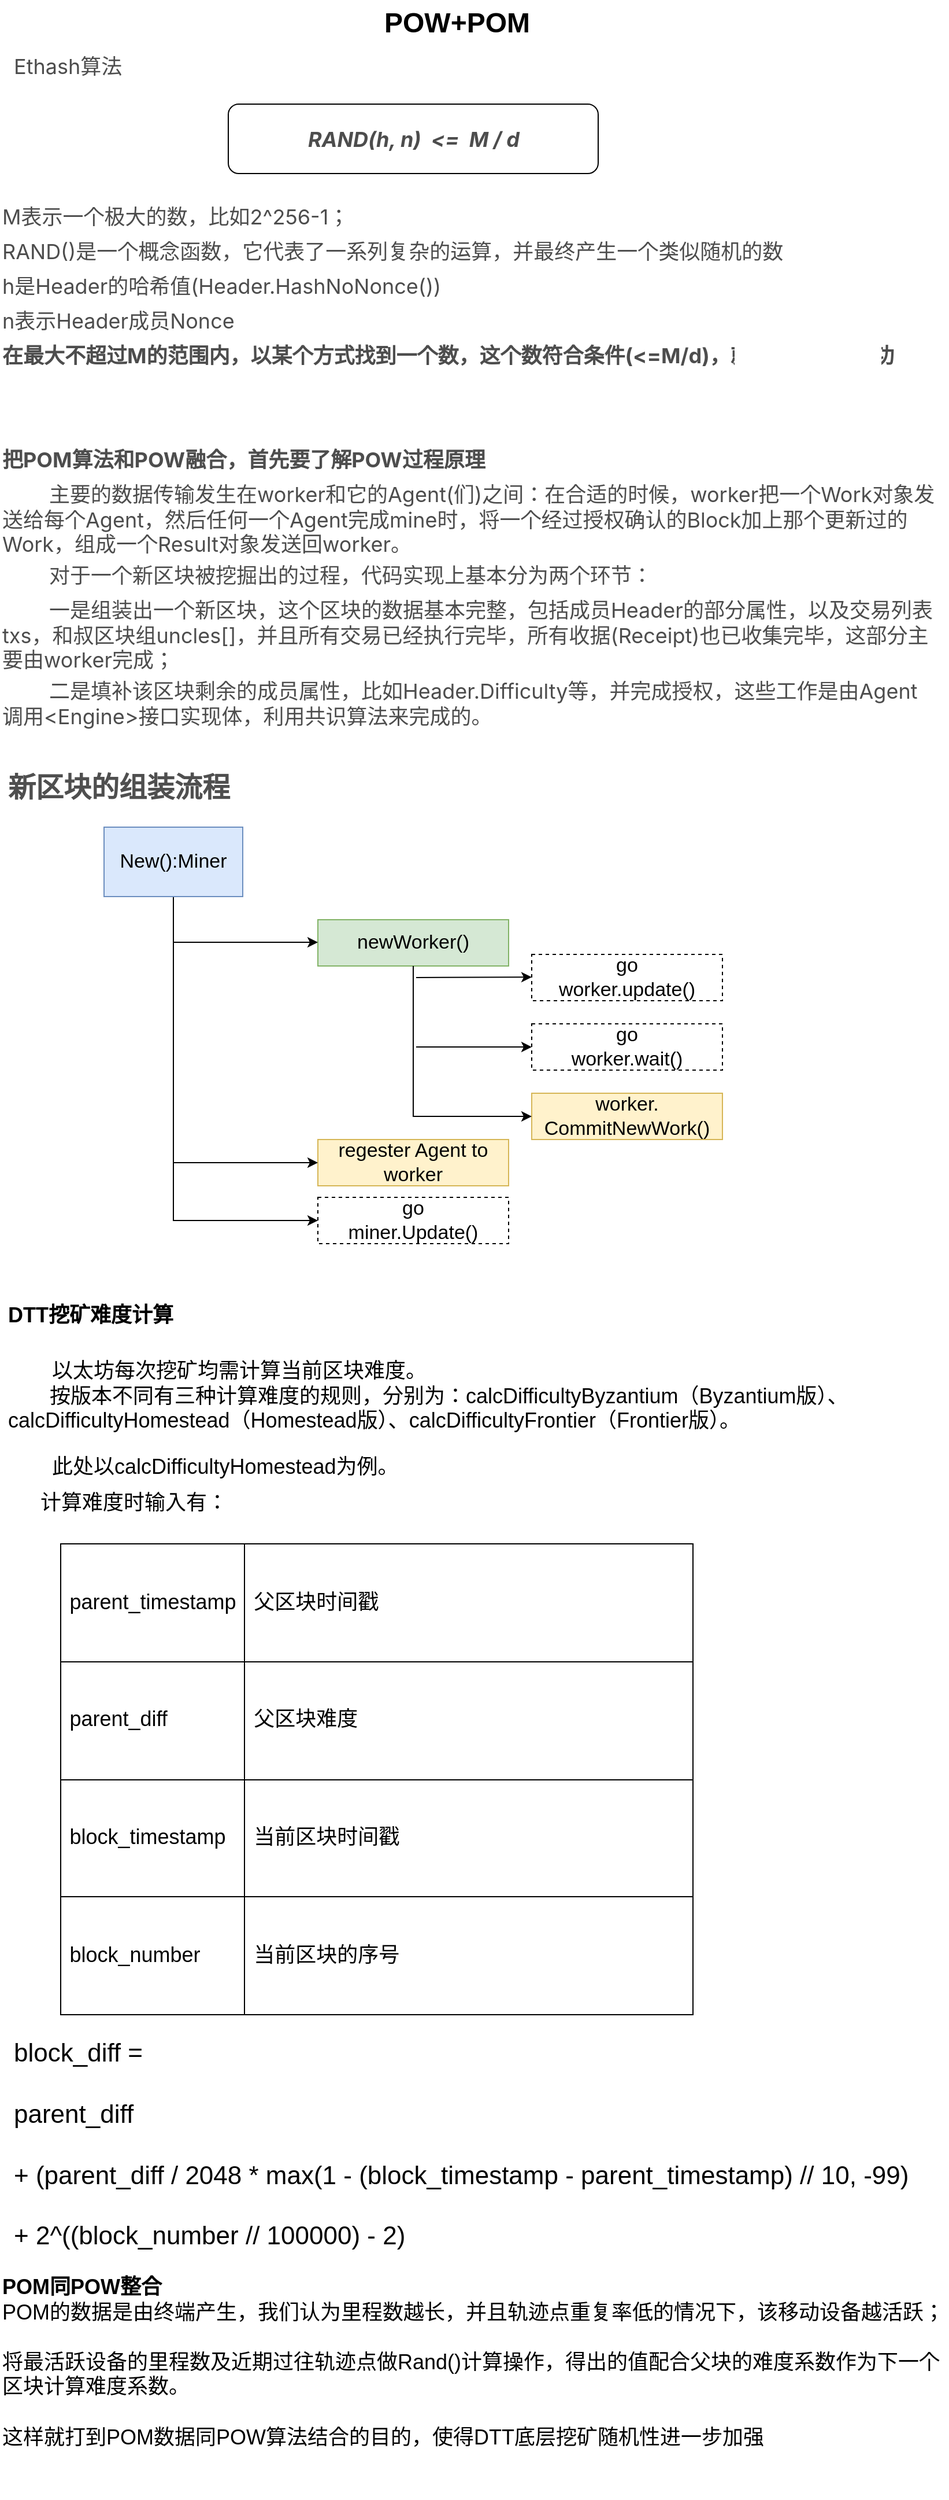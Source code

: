 <mxfile version="13.6.5" type="github">
  <diagram id="6I0OCvxSQrVGMHxT2VVA" name="Page-1">
    <mxGraphModel dx="1673" dy="839" grid="1" gridSize="10" guides="1" tooltips="1" connect="1" arrows="1" fold="1" page="1" pageScale="1" pageWidth="850" pageHeight="1100" math="0" shadow="0">
      <root>
        <mxCell id="0" />
        <mxCell id="1" parent="0" />
        <mxCell id="dKdSaXE48SgPbhcamS2K-63" value="POW+POM" style="text;strokeColor=none;fillColor=none;html=1;fontSize=24;fontStyle=1;verticalAlign=middle;align=center;" parent="1" vertex="1">
          <mxGeometry x="150" y="60" width="530" height="40" as="geometry" />
        </mxCell>
        <mxCell id="Ssi0FaVRhQvzBARQemNV-24" value="&lt;span style=&quot;box-sizing: border-box ; outline: 0px ; margin: 0px ; padding: 0px ; font-weight: 700 ; overflow-wrap: break-word ; color: rgb(77 , 77 , 77) ; font-family: &amp;#34;microsoft yahei&amp;#34; , &amp;#34;sf pro display&amp;#34; , &amp;#34;roboto&amp;#34; , &amp;#34;noto&amp;#34; , &amp;#34;arial&amp;#34; , &amp;#34;pingfang sc&amp;#34; , sans-serif ; font-size: 18px ; background-color: rgb(255 , 255 , 255)&quot;&gt;&lt;em style=&quot;box-sizing: border-box ; outline: 0px ; margin: 0px ; padding: 0px ; overflow-wrap: break-word&quot;&gt;RAND(h, n)&amp;nbsp; &amp;lt;=&amp;nbsp; M / d&lt;/em&gt;&lt;/span&gt;" style="rounded=1;whiteSpace=wrap;html=1;" parent="1" vertex="1">
          <mxGeometry x="217.5" y="150" width="320" height="60" as="geometry" />
        </mxCell>
        <mxCell id="Ssi0FaVRhQvzBARQemNV-25" value="&lt;span style=&quot;color: rgb(77, 77, 77); font-family: &amp;quot;microsoft yahei&amp;quot;, &amp;quot;sf pro display&amp;quot;, roboto, noto, arial, &amp;quot;pingfang sc&amp;quot;, sans-serif; font-size: 18px; font-style: normal; font-weight: 400; letter-spacing: normal; text-align: -webkit-left; text-indent: 0px; text-transform: none; word-spacing: 0px; background-color: rgb(255, 255, 255); display: inline; float: none;&quot;&gt;M表示一个极大的数，比如2^256-1；&lt;/span&gt;" style="text;whiteSpace=wrap;html=1;" parent="1" vertex="1">
          <mxGeometry x="20" y="230" width="330" height="30" as="geometry" />
        </mxCell>
        <mxCell id="Ssi0FaVRhQvzBARQemNV-26" value="&lt;span style=&quot;color: rgb(77 , 77 , 77) ; font-family: &amp;#34;microsoft yahei&amp;#34; , &amp;#34;sf pro display&amp;#34; , &amp;#34;roboto&amp;#34; , &amp;#34;noto&amp;#34; , &amp;#34;arial&amp;#34; , &amp;#34;pingfang sc&amp;#34; , sans-serif ; font-size: 18px ; font-style: normal ; letter-spacing: normal ; text-align: -webkit-left ; text-indent: 0px ; text-transform: none ; word-spacing: 0px ; background-color: rgb(255 , 255 , 255) ; display: inline ; float: none&quot;&gt;&lt;b&gt;把POM算法和POW融合，首先要了解POW过程原理&lt;/b&gt;&lt;/span&gt;" style="text;whiteSpace=wrap;html=1;" parent="1" vertex="1">
          <mxGeometry x="20" y="440" width="460" height="30" as="geometry" />
        </mxCell>
        <mxCell id="Ssi0FaVRhQvzBARQemNV-27" value="&lt;span style=&quot;color: rgb(77, 77, 77); font-family: &amp;quot;microsoft yahei&amp;quot;, &amp;quot;sf pro display&amp;quot;, roboto, noto, arial, &amp;quot;pingfang sc&amp;quot;, sans-serif; font-size: 18px; font-style: normal; font-weight: 400; letter-spacing: normal; text-align: -webkit-left; text-indent: 0px; text-transform: none; word-spacing: 0px; background-color: rgb(255, 255, 255); display: inline; float: none;&quot;&gt;RAND()是一个概念函数，它代表了一系列复杂的运算，并最终产生一个类似随机的数&lt;/span&gt;" style="text;whiteSpace=wrap;html=1;" parent="1" vertex="1">
          <mxGeometry x="20" y="260" width="750" height="50" as="geometry" />
        </mxCell>
        <mxCell id="Ssi0FaVRhQvzBARQemNV-28" value="&lt;span style=&quot;color: rgb(77, 77, 77); font-family: &amp;quot;microsoft yahei&amp;quot;, &amp;quot;sf pro display&amp;quot;, roboto, noto, arial, &amp;quot;pingfang sc&amp;quot;, sans-serif; font-size: 18px; font-style: normal; font-weight: 400; letter-spacing: normal; text-align: -webkit-left; text-indent: 0px; text-transform: none; word-spacing: 0px; background-color: rgb(255, 255, 255); display: inline; float: none;&quot;&gt;h是Header的哈希值(Header.HashNoNonce())&lt;/span&gt;" style="text;whiteSpace=wrap;html=1;" parent="1" vertex="1">
          <mxGeometry x="20" y="290" width="410" height="30" as="geometry" />
        </mxCell>
        <mxCell id="Ssi0FaVRhQvzBARQemNV-29" value="&lt;span style=&quot;color: rgb(77, 77, 77); font-family: &amp;quot;microsoft yahei&amp;quot;, &amp;quot;sf pro display&amp;quot;, roboto, noto, arial, &amp;quot;pingfang sc&amp;quot;, sans-serif; font-size: 18px; font-style: normal; font-weight: 400; letter-spacing: normal; text-align: -webkit-left; text-indent: 0px; text-transform: none; word-spacing: 0px; background-color: rgb(255, 255, 255); display: inline; float: none;&quot;&gt;n表示Header成员Nonce&lt;/span&gt;" style="text;whiteSpace=wrap;html=1;" parent="1" vertex="1">
          <mxGeometry x="20" y="320" width="230" height="30" as="geometry" />
        </mxCell>
        <mxCell id="Ssi0FaVRhQvzBARQemNV-30" value="&lt;span style=&quot;color: rgb(77 , 77 , 77) ; font-family: &amp;#34;microsoft yahei&amp;#34; , &amp;#34;sf pro display&amp;#34; , &amp;#34;roboto&amp;#34; , &amp;#34;noto&amp;#34; , &amp;#34;arial&amp;#34; , &amp;#34;pingfang sc&amp;#34; , sans-serif ; font-size: 18px ; font-style: normal ; letter-spacing: normal ; text-align: -webkit-left ; text-indent: 0px ; text-transform: none ; word-spacing: 0px ; background-color: rgb(255 , 255 , 255) ; display: inline ; float: none&quot;&gt;&lt;b&gt;在最大不超过M的范围内，以某个方式找到一个数，这个数符合条件(&amp;lt;=M/d)，就认为Seal()成功&lt;/b&gt;&lt;/span&gt;" style="text;whiteSpace=wrap;html=1;" parent="1" vertex="1">
          <mxGeometry x="20" y="350" width="810" height="30" as="geometry" />
        </mxCell>
        <mxCell id="Ssi0FaVRhQvzBARQemNV-31" value="&lt;span style=&quot;color: rgb(77, 77, 77); font-family: &amp;quot;microsoft yahei&amp;quot;, &amp;quot;sf pro display&amp;quot;, roboto, noto, arial, &amp;quot;pingfang sc&amp;quot;, sans-serif; font-size: 18px; font-style: normal; font-weight: 400; letter-spacing: normal; text-indent: 0px; text-transform: none; word-spacing: 0px; background-color: rgb(255, 255, 255); display: inline; float: none;&quot;&gt;Ethash算法&lt;/span&gt;" style="text;whiteSpace=wrap;html=1;" parent="1" vertex="1">
          <mxGeometry x="30" y="100" width="120" height="30" as="geometry" />
        </mxCell>
        <mxCell id="naCmm93XrFvzdD8Qjq0J-13" style="edgeStyle=orthogonalEdgeStyle;rounded=0;orthogonalLoop=1;jettySize=auto;html=1;exitX=0.5;exitY=1;exitDx=0;exitDy=0;entryX=0;entryY=0.5;entryDx=0;entryDy=0;" edge="1" parent="1" source="naCmm93XrFvzdD8Qjq0J-3" target="naCmm93XrFvzdD8Qjq0J-16">
          <mxGeometry relative="1" as="geometry">
            <mxPoint x="294.04" y="1205.98" as="targetPoint" />
          </mxGeometry>
        </mxCell>
        <mxCell id="naCmm93XrFvzdD8Qjq0J-3" value="&lt;font style=&quot;font-size: 17px&quot;&gt;New():Miner&lt;/font&gt;" style="rounded=0;whiteSpace=wrap;html=1;fillColor=#dae8fc;strokeColor=#6c8ebf;" vertex="1" parent="1">
          <mxGeometry x="110" y="775" width="120" height="60" as="geometry" />
        </mxCell>
        <mxCell id="naCmm93XrFvzdD8Qjq0J-8" value="&lt;font style=&quot;font-size: 17px&quot;&gt;newWorker()&lt;/font&gt;" style="rounded=0;whiteSpace=wrap;html=1;fillColor=#d5e8d4;strokeColor=#82b366;" vertex="1" parent="1">
          <mxGeometry x="295" y="855" width="165" height="40" as="geometry" />
        </mxCell>
        <mxCell id="naCmm93XrFvzdD8Qjq0J-9" value="&lt;font style=&quot;font-size: 17px&quot;&gt;regester Agent to worker&lt;/font&gt;" style="rounded=0;whiteSpace=wrap;html=1;fillColor=#fff2cc;strokeColor=#d6b656;" vertex="1" parent="1">
          <mxGeometry x="295" y="1045" width="165" height="40" as="geometry" />
        </mxCell>
        <mxCell id="naCmm93XrFvzdD8Qjq0J-14" value="" style="endArrow=classic;html=1;entryX=0;entryY=0.5;entryDx=0;entryDy=0;" edge="1" parent="1" target="naCmm93XrFvzdD8Qjq0J-9">
          <mxGeometry width="50" height="50" relative="1" as="geometry">
            <mxPoint x="170" y="1065" as="sourcePoint" />
            <mxPoint x="240" y="1025" as="targetPoint" />
          </mxGeometry>
        </mxCell>
        <mxCell id="naCmm93XrFvzdD8Qjq0J-15" value="" style="endArrow=classic;html=1;entryX=0;entryY=0.5;entryDx=0;entryDy=0;" edge="1" parent="1">
          <mxGeometry width="50" height="50" relative="1" as="geometry">
            <mxPoint x="170" y="874.5" as="sourcePoint" />
            <mxPoint x="295" y="874.5" as="targetPoint" />
          </mxGeometry>
        </mxCell>
        <mxCell id="naCmm93XrFvzdD8Qjq0J-16" value="&lt;font style=&quot;font-size: 17px&quot;&gt;go&lt;br&gt;miner.Update()&lt;br&gt;&lt;/font&gt;" style="rounded=0;whiteSpace=wrap;html=1;dashed=1;" vertex="1" parent="1">
          <mxGeometry x="295" y="1095" width="165" height="40" as="geometry" />
        </mxCell>
        <mxCell id="naCmm93XrFvzdD8Qjq0J-17" value="&lt;h2 style=&quot;box-sizing: border-box; outline: 0px; margin: 8px 0px 16px; padding: 0px; font-weight: 700; font-family: &amp;quot;microsoft yahei&amp;quot;, &amp;quot;sf pro display&amp;quot;, roboto, noto, arial, &amp;quot;pingfang sc&amp;quot;, sans-serif; font-size: 24px; color: rgb(79, 79, 79); line-height: 32px; overflow-wrap: break-word; font-style: normal; letter-spacing: normal; text-indent: 0px; text-transform: none; word-spacing: 0px; background-color: rgb(255, 255, 255);&quot;&gt;新区块的组装流程&lt;/h2&gt;" style="text;whiteSpace=wrap;html=1;" vertex="1" parent="1">
          <mxGeometry x="25" y="710" width="220" height="70" as="geometry" />
        </mxCell>
        <mxCell id="naCmm93XrFvzdD8Qjq0J-18" value="&lt;font style=&quot;font-size: 17px&quot;&gt;go&lt;br&gt;worker.update()&lt;br&gt;&lt;/font&gt;" style="rounded=0;whiteSpace=wrap;html=1;dashed=1;" vertex="1" parent="1">
          <mxGeometry x="480" y="885" width="165" height="40" as="geometry" />
        </mxCell>
        <mxCell id="naCmm93XrFvzdD8Qjq0J-19" value="&lt;font style=&quot;font-size: 17px&quot;&gt;go&lt;br&gt;worker.wait()&lt;br&gt;&lt;/font&gt;" style="rounded=0;whiteSpace=wrap;html=1;dashed=1;" vertex="1" parent="1">
          <mxGeometry x="480" y="945" width="165" height="40" as="geometry" />
        </mxCell>
        <mxCell id="naCmm93XrFvzdD8Qjq0J-20" value="&lt;font style=&quot;font-size: 17px&quot;&gt;worker.&lt;br&gt;CommitNewWork()&lt;br&gt;&lt;/font&gt;" style="rounded=0;whiteSpace=wrap;html=1;fillColor=#fff2cc;strokeColor=#d6b656;" vertex="1" parent="1">
          <mxGeometry x="480" y="1005" width="165" height="40" as="geometry" />
        </mxCell>
        <mxCell id="naCmm93XrFvzdD8Qjq0J-21" style="edgeStyle=orthogonalEdgeStyle;rounded=0;orthogonalLoop=1;jettySize=auto;html=1;exitX=0.5;exitY=1;exitDx=0;exitDy=0;entryX=0;entryY=0.5;entryDx=0;entryDy=0;" edge="1" parent="1" source="naCmm93XrFvzdD8Qjq0J-8" target="naCmm93XrFvzdD8Qjq0J-20">
          <mxGeometry relative="1" as="geometry">
            <mxPoint x="305" y="1215" as="targetPoint" />
            <mxPoint x="180" y="845" as="sourcePoint" />
          </mxGeometry>
        </mxCell>
        <mxCell id="naCmm93XrFvzdD8Qjq0J-22" value="" style="endArrow=classic;html=1;entryX=0;entryY=0.5;entryDx=0;entryDy=0;" edge="1" parent="1" target="naCmm93XrFvzdD8Qjq0J-19">
          <mxGeometry width="50" height="50" relative="1" as="geometry">
            <mxPoint x="380" y="965" as="sourcePoint" />
            <mxPoint x="480" y="964.5" as="targetPoint" />
          </mxGeometry>
        </mxCell>
        <mxCell id="naCmm93XrFvzdD8Qjq0J-23" value="" style="endArrow=classic;html=1;entryX=0;entryY=0.5;entryDx=0;entryDy=0;" edge="1" parent="1">
          <mxGeometry width="50" height="50" relative="1" as="geometry">
            <mxPoint x="380" y="905" as="sourcePoint" />
            <mxPoint x="480" y="904.66" as="targetPoint" />
          </mxGeometry>
        </mxCell>
        <mxCell id="naCmm93XrFvzdD8Qjq0J-24" value="&lt;span style=&quot;color: rgb(77 , 77 , 77) ; font-family: &amp;#34;microsoft yahei&amp;#34; , &amp;#34;sf pro display&amp;#34; , &amp;#34;roboto&amp;#34; , &amp;#34;noto&amp;#34; , &amp;#34;arial&amp;#34; , &amp;#34;pingfang sc&amp;#34; , sans-serif ; font-size: 18px ; font-style: normal ; font-weight: 400 ; letter-spacing: normal ; text-indent: 0px ; text-transform: none ; word-spacing: 0px ; background-color: rgb(255 , 255 , 255) ; display: inline ; float: none&quot;&gt;&amp;nbsp; &amp;nbsp; &amp;nbsp; &amp;nbsp; 主要的数据传输发生在worker和它的Agent(们)之间：在合适的时候，worker把一个Work对象发送给每个Agent，然后任何一个Agent完成mine时，将一个经过授权确认的Block加上那个更新过的Work，组成一个Result对象发送回worker。&lt;/span&gt;" style="text;whiteSpace=wrap;html=1;" vertex="1" parent="1">
          <mxGeometry x="20" y="470" width="820" height="80" as="geometry" />
        </mxCell>
        <mxCell id="naCmm93XrFvzdD8Qjq0J-26" value="" style="edgeStyle=none;rounded=0;orthogonalLoop=1;jettySize=auto;html=1;" edge="1" parent="1" source="naCmm93XrFvzdD8Qjq0J-25">
          <mxGeometry relative="1" as="geometry">
            <mxPoint x="356.667" y="540" as="targetPoint" />
          </mxGeometry>
        </mxCell>
        <mxCell id="naCmm93XrFvzdD8Qjq0J-25" value="&lt;span style=&quot;color: rgb(77 , 77 , 77) ; font-family: &amp;#34;microsoft yahei&amp;#34; , &amp;#34;sf pro display&amp;#34; , &amp;#34;roboto&amp;#34; , &amp;#34;noto&amp;#34; , &amp;#34;arial&amp;#34; , &amp;#34;pingfang sc&amp;#34; , sans-serif ; font-size: 18px ; font-style: normal ; font-weight: 400 ; letter-spacing: normal ; text-indent: 0px ; text-transform: none ; word-spacing: 0px ; background-color: rgb(255 , 255 , 255) ; display: inline ; float: none&quot;&gt;&amp;nbsp; &amp;nbsp; &amp;nbsp; &amp;nbsp; 对于一个新区块被挖掘出的过程，代码实现上基本分为两个环节：&lt;/span&gt;" style="text;whiteSpace=wrap;html=1;" vertex="1" parent="1">
          <mxGeometry x="20" y="540" width="600" height="40" as="geometry" />
        </mxCell>
        <mxCell id="naCmm93XrFvzdD8Qjq0J-27" value="&lt;span style=&quot;color: rgb(77 , 77 , 77) ; font-family: &amp;#34;microsoft yahei&amp;#34; , &amp;#34;sf pro display&amp;#34; , &amp;#34;roboto&amp;#34; , &amp;#34;noto&amp;#34; , &amp;#34;arial&amp;#34; , &amp;#34;pingfang sc&amp;#34; , sans-serif ; font-size: 18px ; font-style: normal ; font-weight: 400 ; letter-spacing: normal ; text-indent: 0px ; text-transform: none ; word-spacing: 0px ; background-color: rgb(255 , 255 , 255) ; display: inline ; float: none&quot;&gt;&amp;nbsp; &amp;nbsp; &amp;nbsp; &amp;nbsp; 一是组装出一个新区块，这个区块的数据基本完整，包括成员Header的部分属性，以及交易列表txs，和叔区块组uncles[]，并且所有交易已经执行完毕，所有收据(Receipt)也已收集完毕，这部分主要由worker完成；&lt;/span&gt;" style="text;whiteSpace=wrap;html=1;" vertex="1" parent="1">
          <mxGeometry x="20" y="570" width="810" height="80" as="geometry" />
        </mxCell>
        <mxCell id="naCmm93XrFvzdD8Qjq0J-28" value="&lt;span style=&quot;color: rgb(77 , 77 , 77) ; font-family: &amp;#34;microsoft yahei&amp;#34; , &amp;#34;sf pro display&amp;#34; , &amp;#34;roboto&amp;#34; , &amp;#34;noto&amp;#34; , &amp;#34;arial&amp;#34; , &amp;#34;pingfang sc&amp;#34; , sans-serif ; font-size: 18px ; font-style: normal ; font-weight: 400 ; letter-spacing: normal ; text-indent: 0px ; text-transform: none ; word-spacing: 0px ; background-color: rgb(255 , 255 , 255) ; display: inline ; float: none&quot;&gt;&amp;nbsp; &amp;nbsp; &amp;nbsp; &amp;nbsp;&amp;nbsp;&lt;/span&gt;&lt;span style=&quot;color: rgb(77 , 77 , 77) ; font-family: &amp;#34;microsoft yahei&amp;#34; , &amp;#34;sf pro display&amp;#34; , &amp;#34;roboto&amp;#34; , &amp;#34;noto&amp;#34; , &amp;#34;arial&amp;#34; , &amp;#34;pingfang sc&amp;#34; , sans-serif ; font-size: 18px ; background-color: rgb(255 , 255 , 255)&quot;&gt;二是填补该区块剩余的成员属性，比如Header.Difficulty等，并完成授权，这些工作是由Agent调用&amp;lt;Engine&amp;gt;接口实现体，利用共识算法来完成的。&lt;/span&gt;" style="text;whiteSpace=wrap;html=1;" vertex="1" parent="1">
          <mxGeometry x="20" y="640" width="810" height="60" as="geometry" />
        </mxCell>
        <mxCell id="naCmm93XrFvzdD8Qjq0J-29" value="&lt;b&gt;&lt;font style=&quot;font-size: 18px&quot;&gt;DTT挖矿难度计算&lt;/font&gt;&lt;/b&gt;" style="text;whiteSpace=wrap;html=1;" vertex="1" parent="1">
          <mxGeometry x="25" y="1180" width="225" height="30" as="geometry" />
        </mxCell>
        <mxCell id="naCmm93XrFvzdD8Qjq0J-31" value="&lt;p class=&quot;MsoNormal&quot; style=&quot;text-indent: 21pt ; font-size: 18px&quot;&gt;&lt;span&gt;&amp;nbsp; 以太坊每次挖矿均需计算当前区块难度。&lt;/span&gt;&lt;span lang=&quot;EN-US&quot;&gt;&lt;br&gt;&lt;/span&gt;&lt;span&gt;　　按版本不同有三种计算难度的规则，分别为：&lt;/span&gt;&lt;span lang=&quot;EN-US&quot;&gt;calcDifficultyByzantium&lt;/span&gt;&lt;span&gt;（&lt;/span&gt;&lt;span lang=&quot;EN-US&quot;&gt;Byzantium&lt;/span&gt;&lt;span&gt;版）、&lt;/span&gt;&lt;span lang=&quot;EN-US&quot;&gt;calcDifficultyHomestead&lt;/span&gt;&lt;span&gt;（&lt;/span&gt;&lt;span lang=&quot;EN-US&quot;&gt;Homestead&lt;/span&gt;&lt;span&gt;版）、&lt;/span&gt;&lt;span lang=&quot;EN-US&quot;&gt;calcDifficultyFrontier&lt;/span&gt;&lt;span&gt;（&lt;/span&gt;&lt;span lang=&quot;EN-US&quot;&gt;Frontier&lt;/span&gt;&lt;span&gt;版）。&lt;/span&gt;&lt;/p&gt;&lt;p class=&quot;MsoNormal&quot; style=&quot;text-indent: 21pt ; font-size: 18px&quot;&gt;&lt;span&gt;&amp;nbsp; 此处以&lt;/span&gt;&lt;span lang=&quot;EN-US&quot;&gt;calcDifficultyHomestead&lt;/span&gt;&lt;span&gt;为例。&lt;/span&gt;&lt;span lang=&quot;EN-US&quot;&gt;&lt;/span&gt;&lt;/p&gt;" style="text;whiteSpace=wrap;html=1;" vertex="1" parent="1">
          <mxGeometry x="25" y="1210" width="775" height="140" as="geometry" />
        </mxCell>
        <mxCell id="naCmm93XrFvzdD8Qjq0J-32" value="&lt;p class=&quot;MsoNormal&quot; style=&quot;text-indent: 21.0pt&quot;&gt;&lt;span&gt;&lt;font style=&quot;font-size: 18px&quot;&gt;计算难度时输入有：&lt;/font&gt;&lt;/span&gt;&lt;span lang=&quot;EN-US&quot;&gt;&lt;/span&gt;&lt;/p&gt;" style="text;whiteSpace=wrap;html=1;" vertex="1" parent="1">
          <mxGeometry x="25" y="1330" width="215" height="50" as="geometry" />
        </mxCell>
        <mxCell id="naCmm93XrFvzdD8Qjq0J-33" value="&lt;font style=&quot;font-size: 18px&quot;&gt;&lt;br&gt;&lt;br&gt;&lt;br&gt;&lt;br&gt;&lt;br&gt;&lt;br&gt;&lt;br&gt;&lt;br&gt;&lt;br&gt;&lt;br&gt;&lt;br&gt;&lt;br&gt;&lt;br&gt;&lt;br&gt;&lt;br&gt;&lt;br&gt;&lt;br&gt;&lt;/font&gt;&lt;table class=&quot;MsoTableGrid&quot; border=&quot;1&quot; cellspacing=&quot;0&quot; cellpadding=&quot;0&quot; style=&quot;border-collapse: collapse ; border: none ; font-size: 18px&quot;&gt; &lt;tbody&gt;&lt;tr&gt;  &lt;td width=&quot;104&quot; valign=&quot;top&quot; style=&quot;width: 77.75pt ; border: solid 1.0pt ; padding: 0cm 5.4pt 0cm 5.4pt&quot;&gt;&lt;font style=&quot;font-size: 18px&quot;&gt;&lt;br&gt;  &lt;/font&gt;&lt;p class=&quot;MsoNormal&quot;&gt;&lt;span lang=&quot;EN-US&quot;&gt;&lt;font style=&quot;font-size: 18px&quot;&gt;parent_timestamp&lt;/font&gt;&lt;/span&gt;&lt;/p&gt;&lt;font style=&quot;font-size: 18px&quot;&gt;&lt;br&gt;  &lt;/font&gt;&lt;/td&gt;  &lt;td width=&quot;449&quot; valign=&quot;top&quot; style=&quot;width: 337.05pt ; border: solid 1.0pt ; border-left: none ; padding: 0cm 5.4pt 0cm 5.4pt&quot;&gt;&lt;font style=&quot;font-size: 18px&quot;&gt;&lt;br&gt;  &lt;/font&gt;&lt;p class=&quot;MsoNormal&quot;&gt;&lt;span&gt;&lt;font style=&quot;font-size: 18px&quot;&gt;父区块时间戳&lt;/font&gt;&lt;/span&gt;&lt;/p&gt;&lt;font style=&quot;font-size: 18px&quot;&gt;&lt;br&gt;  &lt;/font&gt;&lt;/td&gt; &lt;/tr&gt; &lt;tr&gt;  &lt;td width=&quot;104&quot; valign=&quot;top&quot; style=&quot;width: 77.75pt ; border: solid 1.0pt ; border-top: none ; padding: 0cm 5.4pt 0cm 5.4pt&quot;&gt;&lt;font style=&quot;font-size: 18px&quot;&gt;&lt;br&gt;  &lt;/font&gt;&lt;p class=&quot;MsoNormal&quot;&gt;&lt;span lang=&quot;EN-US&quot;&gt;&lt;font style=&quot;font-size: 18px&quot;&gt;parent_diff&lt;/font&gt;&lt;/span&gt;&lt;/p&gt;&lt;font style=&quot;font-size: 18px&quot;&gt;&lt;br&gt;  &lt;/font&gt;&lt;/td&gt;  &lt;td width=&quot;449&quot; valign=&quot;top&quot; style=&quot;width: 337.05pt ; border-top: none ; border-left: none ; border-bottom: solid 1.0pt ; border-right: solid 1.0pt ; padding: 0cm 5.4pt 0cm 5.4pt&quot;&gt;&lt;font style=&quot;font-size: 18px&quot;&gt;&lt;br&gt;  &lt;/font&gt;&lt;p class=&quot;MsoNormal&quot;&gt;&lt;span&gt;&lt;font style=&quot;font-size: 18px&quot;&gt;父区块难度&lt;/font&gt;&lt;/span&gt;&lt;/p&gt;&lt;font style=&quot;font-size: 18px&quot;&gt;&lt;br&gt;  &lt;/font&gt;&lt;/td&gt; &lt;/tr&gt; &lt;tr&gt;  &lt;td width=&quot;104&quot; valign=&quot;top&quot; style=&quot;width: 77.75pt ; border: solid 1.0pt ; border-top: none ; padding: 0cm 5.4pt 0cm 5.4pt&quot;&gt;&lt;font style=&quot;font-size: 18px&quot;&gt;&lt;br&gt;  &lt;/font&gt;&lt;p class=&quot;MsoNormal&quot;&gt;&lt;span lang=&quot;EN-US&quot;&gt;&lt;font style=&quot;font-size: 18px&quot;&gt;block_timestamp&lt;/font&gt;&lt;/span&gt;&lt;/p&gt;&lt;font style=&quot;font-size: 18px&quot;&gt;&lt;br&gt;  &lt;/font&gt;&lt;/td&gt;  &lt;td width=&quot;449&quot; valign=&quot;top&quot; style=&quot;width: 337.05pt ; border-top: none ; border-left: none ; border-bottom: solid 1.0pt ; border-right: solid 1.0pt ; padding: 0cm 5.4pt 0cm 5.4pt&quot;&gt;&lt;font style=&quot;font-size: 18px&quot;&gt;&lt;br&gt;  &lt;/font&gt;&lt;p class=&quot;MsoNormal&quot;&gt;&lt;span&gt;&lt;font style=&quot;font-size: 18px&quot;&gt;当前区块时间戳&lt;/font&gt;&lt;/span&gt;&lt;/p&gt;&lt;font style=&quot;font-size: 18px&quot;&gt;&lt;br&gt;  &lt;/font&gt;&lt;/td&gt; &lt;/tr&gt; &lt;tr&gt;  &lt;td width=&quot;104&quot; valign=&quot;top&quot; style=&quot;width: 77.75pt ; border: solid 1.0pt ; border-top: none ; padding: 0cm 5.4pt 0cm 5.4pt&quot;&gt;&lt;font style=&quot;font-size: 18px&quot;&gt;&lt;br&gt;  &lt;/font&gt;&lt;p class=&quot;MsoNormal&quot;&gt;&lt;span lang=&quot;EN-US&quot;&gt;&lt;font style=&quot;font-size: 18px&quot;&gt;block_number&lt;/font&gt;&lt;/span&gt;&lt;/p&gt;&lt;font style=&quot;font-size: 18px&quot;&gt;&lt;br&gt;  &lt;/font&gt;&lt;/td&gt;  &lt;td width=&quot;449&quot; valign=&quot;top&quot; style=&quot;width: 337.05pt ; border-top: none ; border-left: none ; border-bottom: solid 1.0pt ; border-right: solid 1.0pt ; padding: 0cm 5.4pt 0cm 5.4pt&quot;&gt;&lt;font style=&quot;font-size: 18px&quot;&gt;&lt;br&gt;  &lt;/font&gt;&lt;p class=&quot;MsoNormal&quot;&gt;&lt;span&gt;&lt;font style=&quot;font-size: 18px&quot;&gt;当前区块的序号&lt;/font&gt;&lt;/span&gt;&lt;/p&gt;&lt;font style=&quot;font-size: 18px&quot;&gt;&lt;br&gt;  &lt;/font&gt;&lt;/td&gt; &lt;/tr&gt;&lt;/tbody&gt;&lt;/table&gt;" style="text;whiteSpace=wrap;html=1;" vertex="1" parent="1">
          <mxGeometry x="70" y="1020" width="550" height="795" as="geometry" />
        </mxCell>
        <mxCell id="naCmm93XrFvzdD8Qjq0J-34" value="&lt;font style=&quot;font-size: 22px&quot;&gt;block_diff = &lt;br&gt;&lt;br&gt;parent_diff&amp;nbsp;&lt;br&gt;&lt;br&gt;+&amp;nbsp;(parent_diff / 2048 * max(1 - (block_timestamp - parent_timestamp) // 10, -99)&lt;br&gt;&lt;br&gt;+ 2^((block_number // 100000) - 2)&lt;/font&gt;" style="text;whiteSpace=wrap;html=1;" vertex="1" parent="1">
          <mxGeometry x="30" y="1815" width="780" height="125" as="geometry" />
        </mxCell>
        <mxCell id="naCmm93XrFvzdD8Qjq0J-35" value="&lt;font style=&quot;font-size: 18px&quot;&gt;&lt;b&gt;POM同POW整合&lt;/b&gt;&lt;br&gt;POM的数据是由终端产生，我们认为里程数越长，并且轨迹点重复率低的情况下，该移动设备越活跃；&lt;br&gt;&lt;br&gt;将最活跃设备的里程数及近期过往轨迹点做Rand()计算操作，得出的值配合父块的难度系数作为下一个区块计算难度系数。&lt;br&gt;&lt;br&gt;这样就打到POM数据同POW算法结合的目的，使得DTT底层挖矿随机性进一步加强&lt;br&gt;&lt;/font&gt;" style="text;whiteSpace=wrap;html=1;" vertex="1" parent="1">
          <mxGeometry x="20" y="2020" width="820" height="200" as="geometry" />
        </mxCell>
      </root>
    </mxGraphModel>
  </diagram>
</mxfile>
